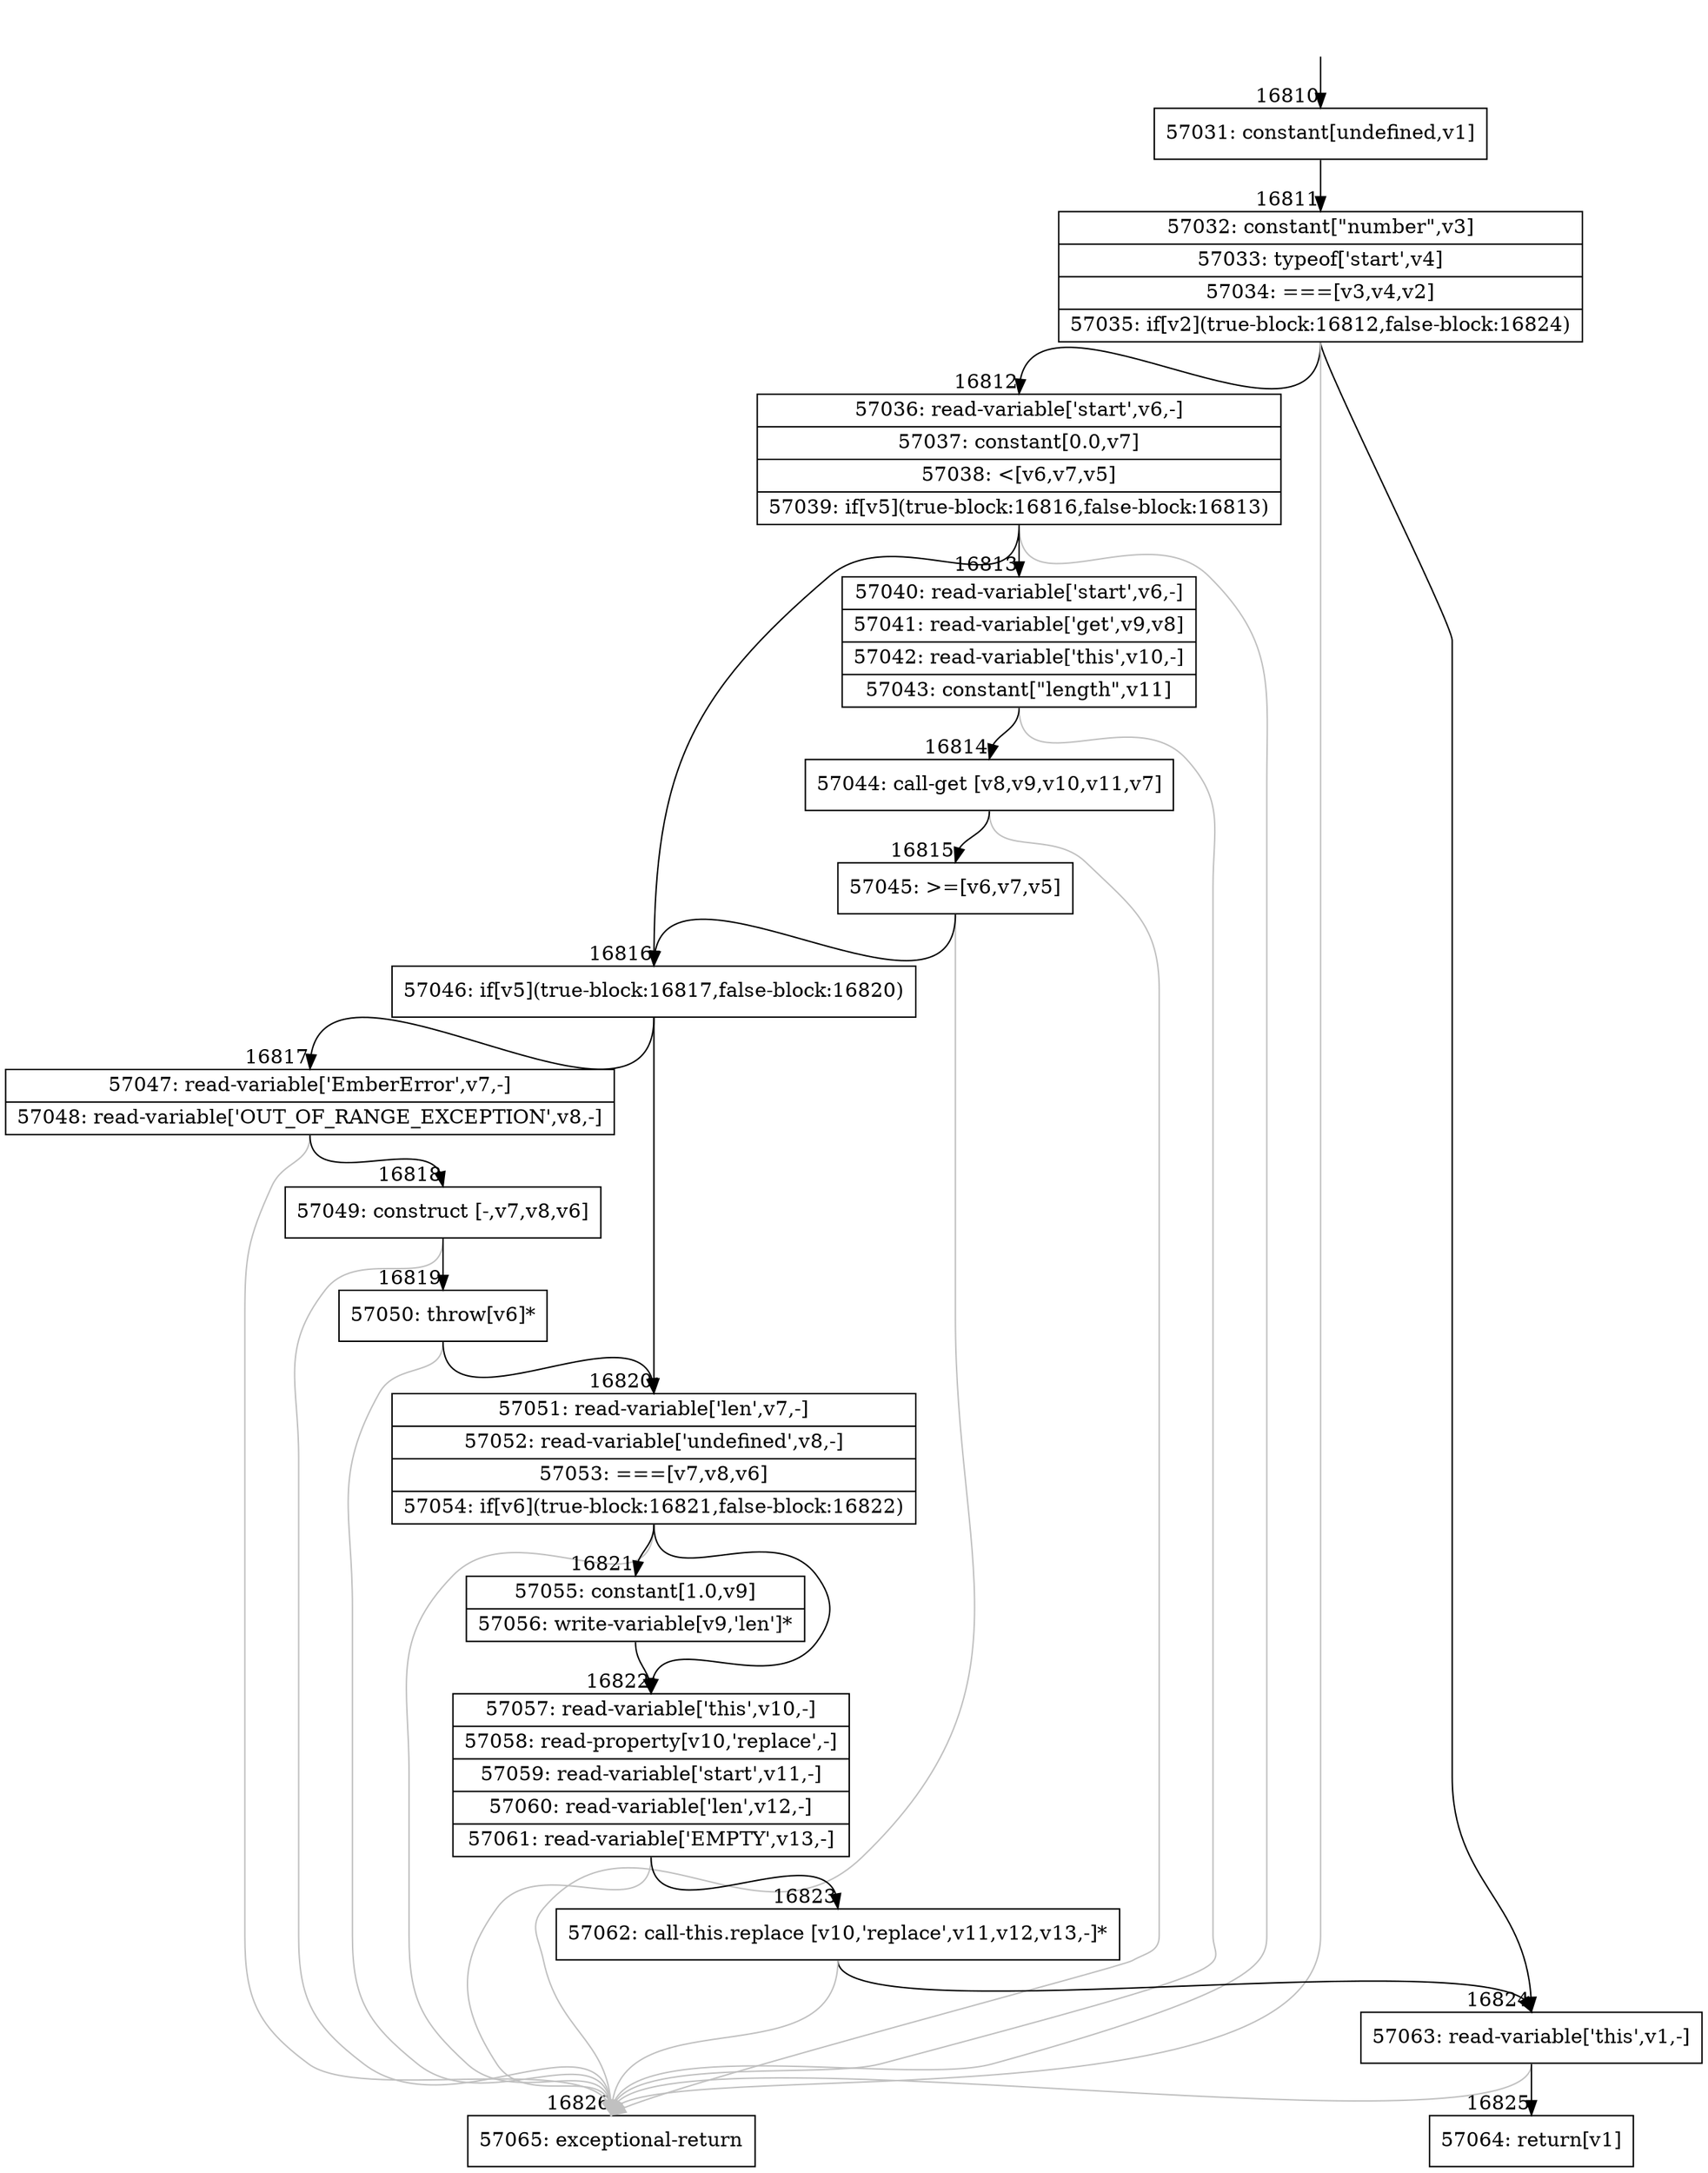 digraph {
rankdir="TD"
BB_entry1438[shape=none,label=""];
BB_entry1438 -> BB16810 [tailport=s, headport=n, headlabel="    16810"]
BB16810 [shape=record label="{57031: constant[undefined,v1]}" ] 
BB16810 -> BB16811 [tailport=s, headport=n, headlabel="      16811"]
BB16811 [shape=record label="{57032: constant[\"number\",v3]|57033: typeof['start',v4]|57034: ===[v3,v4,v2]|57035: if[v2](true-block:16812,false-block:16824)}" ] 
BB16811 -> BB16812 [tailport=s, headport=n, headlabel="      16812"]
BB16811 -> BB16824 [tailport=s, headport=n, headlabel="      16824"]
BB16811 -> BB16826 [tailport=s, headport=n, color=gray, headlabel="      16826"]
BB16812 [shape=record label="{57036: read-variable['start',v6,-]|57037: constant[0.0,v7]|57038: \<[v6,v7,v5]|57039: if[v5](true-block:16816,false-block:16813)}" ] 
BB16812 -> BB16816 [tailport=s, headport=n, headlabel="      16816"]
BB16812 -> BB16813 [tailport=s, headport=n, headlabel="      16813"]
BB16812 -> BB16826 [tailport=s, headport=n, color=gray]
BB16813 [shape=record label="{57040: read-variable['start',v6,-]|57041: read-variable['get',v9,v8]|57042: read-variable['this',v10,-]|57043: constant[\"length\",v11]}" ] 
BB16813 -> BB16814 [tailport=s, headport=n, headlabel="      16814"]
BB16813 -> BB16826 [tailport=s, headport=n, color=gray]
BB16814 [shape=record label="{57044: call-get [v8,v9,v10,v11,v7]}" ] 
BB16814 -> BB16815 [tailport=s, headport=n, headlabel="      16815"]
BB16814 -> BB16826 [tailport=s, headport=n, color=gray]
BB16815 [shape=record label="{57045: \>=[v6,v7,v5]}" ] 
BB16815 -> BB16816 [tailport=s, headport=n]
BB16815 -> BB16826 [tailport=s, headport=n, color=gray]
BB16816 [shape=record label="{57046: if[v5](true-block:16817,false-block:16820)}" ] 
BB16816 -> BB16817 [tailport=s, headport=n, headlabel="      16817"]
BB16816 -> BB16820 [tailport=s, headport=n, headlabel="      16820"]
BB16817 [shape=record label="{57047: read-variable['EmberError',v7,-]|57048: read-variable['OUT_OF_RANGE_EXCEPTION',v8,-]}" ] 
BB16817 -> BB16818 [tailport=s, headport=n, headlabel="      16818"]
BB16817 -> BB16826 [tailport=s, headport=n, color=gray]
BB16818 [shape=record label="{57049: construct [-,v7,v8,v6]}" ] 
BB16818 -> BB16819 [tailport=s, headport=n, headlabel="      16819"]
BB16818 -> BB16826 [tailport=s, headport=n, color=gray]
BB16819 [shape=record label="{57050: throw[v6]*}" ] 
BB16819 -> BB16820 [tailport=s, headport=n]
BB16819 -> BB16826 [tailport=s, headport=n, color=gray]
BB16820 [shape=record label="{57051: read-variable['len',v7,-]|57052: read-variable['undefined',v8,-]|57053: ===[v7,v8,v6]|57054: if[v6](true-block:16821,false-block:16822)}" ] 
BB16820 -> BB16821 [tailport=s, headport=n, headlabel="      16821"]
BB16820 -> BB16822 [tailport=s, headport=n, headlabel="      16822"]
BB16820 -> BB16826 [tailport=s, headport=n, color=gray]
BB16821 [shape=record label="{57055: constant[1.0,v9]|57056: write-variable[v9,'len']*}" ] 
BB16821 -> BB16822 [tailport=s, headport=n]
BB16822 [shape=record label="{57057: read-variable['this',v10,-]|57058: read-property[v10,'replace',-]|57059: read-variable['start',v11,-]|57060: read-variable['len',v12,-]|57061: read-variable['EMPTY',v13,-]}" ] 
BB16822 -> BB16823 [tailport=s, headport=n, headlabel="      16823"]
BB16822 -> BB16826 [tailport=s, headport=n, color=gray]
BB16823 [shape=record label="{57062: call-this.replace [v10,'replace',v11,v12,v13,-]*}" ] 
BB16823 -> BB16824 [tailport=s, headport=n]
BB16823 -> BB16826 [tailport=s, headport=n, color=gray]
BB16824 [shape=record label="{57063: read-variable['this',v1,-]}" ] 
BB16824 -> BB16825 [tailport=s, headport=n, headlabel="      16825"]
BB16824 -> BB16826 [tailport=s, headport=n, color=gray]
BB16825 [shape=record label="{57064: return[v1]}" ] 
BB16826 [shape=record label="{57065: exceptional-return}" ] 
//#$~ 31631
}
